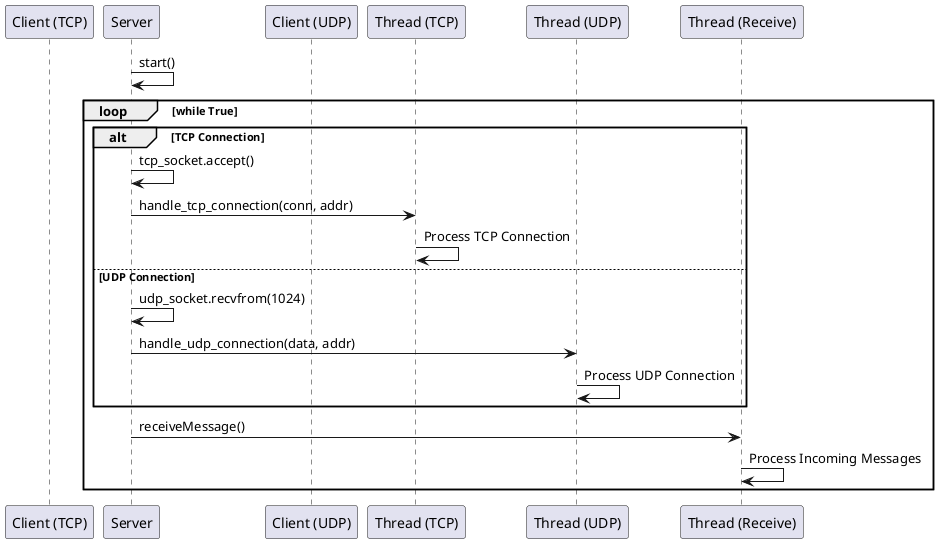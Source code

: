 @startuml
participant "Client (TCP)" as ClientTCP
participant "Server" as Server
participant "Client (UDP)" as ClientUDP
participant "Thread (TCP)" as ThreadTCP
participant "Thread (UDP)" as ThreadUDP
participant "Thread (Receive)" as ThreadReceive

Server -> Server: start()
loop while True
    alt TCP Connection
        Server -> Server: tcp_socket.accept()
        Server -> ThreadTCP: handle_tcp_connection(conn, addr)
        ThreadTCP -> ThreadTCP: Process TCP Connection
    else UDP Connection
        Server -> Server: udp_socket.recvfrom(1024)
        Server -> ThreadUDP: handle_udp_connection(data, addr)
        ThreadUDP -> ThreadUDP: Process UDP Connection
    end
    Server -> ThreadReceive: receiveMessage()
    ThreadReceive -> ThreadReceive: Process Incoming Messages
end
@enduml